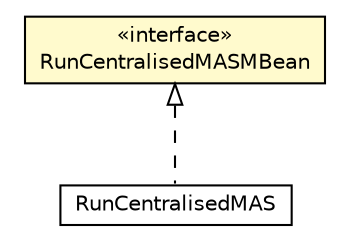 #!/usr/local/bin/dot
#
# Class diagram 
# Generated by UMLGraph version R5_6 (http://www.umlgraph.org/)
#

digraph G {
	edge [fontname="Helvetica",fontsize=10,labelfontname="Helvetica",labelfontsize=10];
	node [fontname="Helvetica",fontsize=10,shape=plaintext];
	nodesep=0.25;
	ranksep=0.5;
	// jason.infra.centralised.RunCentralisedMASMBean
	c60929 [label=<<table title="jason.infra.centralised.RunCentralisedMASMBean" border="0" cellborder="1" cellspacing="0" cellpadding="2" port="p" bgcolor="lemonChiffon" href="./RunCentralisedMASMBean.html">
		<tr><td><table border="0" cellspacing="0" cellpadding="1">
<tr><td align="center" balign="center"> &#171;interface&#187; </td></tr>
<tr><td align="center" balign="center"> RunCentralisedMASMBean </td></tr>
		</table></td></tr>
		</table>>, URL="./RunCentralisedMASMBean.html", fontname="Helvetica", fontcolor="black", fontsize=10.0];
	// jason.infra.centralised.RunCentralisedMAS
	c60930 [label=<<table title="jason.infra.centralised.RunCentralisedMAS" border="0" cellborder="1" cellspacing="0" cellpadding="2" port="p" href="./RunCentralisedMAS.html">
		<tr><td><table border="0" cellspacing="0" cellpadding="1">
<tr><td align="center" balign="center"> RunCentralisedMAS </td></tr>
		</table></td></tr>
		</table>>, URL="./RunCentralisedMAS.html", fontname="Helvetica", fontcolor="black", fontsize=10.0];
	//jason.infra.centralised.RunCentralisedMAS implements jason.infra.centralised.RunCentralisedMASMBean
	c60929:p -> c60930:p [dir=back,arrowtail=empty,style=dashed];
}

